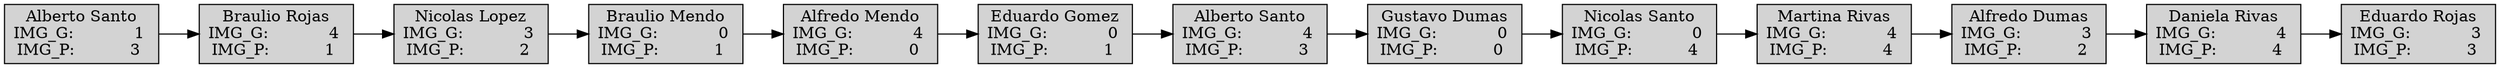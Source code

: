  digraph colac {
     node [shape=box, style=filled];
 rankdir = LR;
      "Node           1 " [label="Alberto Santo\nIMG_G:            1 \nIMG_P:           3 ", shape=box];
     "Node           1 " -> "Node           2 ";
      "Node           2 " [label="Braulio Rojas\nIMG_G:            4 \nIMG_P:           1 ", shape=box];
     "Node           2 " -> "Node           3 ";
      "Node           3 " [label="Nicolas Lopez\nIMG_G:            3 \nIMG_P:           2 ", shape=box];
     "Node           3 " -> "Node           4 ";
      "Node           4 " [label="Braulio Mendo\nIMG_G:            0 \nIMG_P:           1 ", shape=box];
     "Node           4 " -> "Node           5 ";
      "Node           5 " [label="Alfredo Mendo\nIMG_G:            4 \nIMG_P:           0 ", shape=box];
     "Node           5 " -> "Node           6 ";
      "Node           6 " [label="Eduardo Gomez\nIMG_G:            0 \nIMG_P:           1 ", shape=box];
     "Node           6 " -> "Node           7 ";
      "Node           7 " [label="Alberto Santo\nIMG_G:            4 \nIMG_P:           3 ", shape=box];
     "Node           7 " -> "Node           8 ";
      "Node           8 " [label="Gustavo Dumas\nIMG_G:            0 \nIMG_P:           0 ", shape=box];
     "Node           8 " -> "Node           9 ";
      "Node           9 " [label="Nicolas Santo\nIMG_G:            0 \nIMG_P:           4 ", shape=box];
     "Node           9 " -> "Node          10 ";
      "Node          10 " [label="Martina Rivas\nIMG_G:            4 \nIMG_P:           4 ", shape=box];
     "Node          10 " -> "Node          11 ";
      "Node          11 " [label="Alfredo Dumas\nIMG_G:            3 \nIMG_P:           2 ", shape=box];
     "Node          11 " -> "Node          12 ";
      "Node          12 " [label="Daniela Rivas\nIMG_G:            4 \nIMG_P:           4 ", shape=box];
     "Node          12 " -> "Node          13 ";
      "Node          13 " [label="Eduardo Rojas\nIMG_G:            3 \nIMG_P:           3 ", shape=box];
 }
